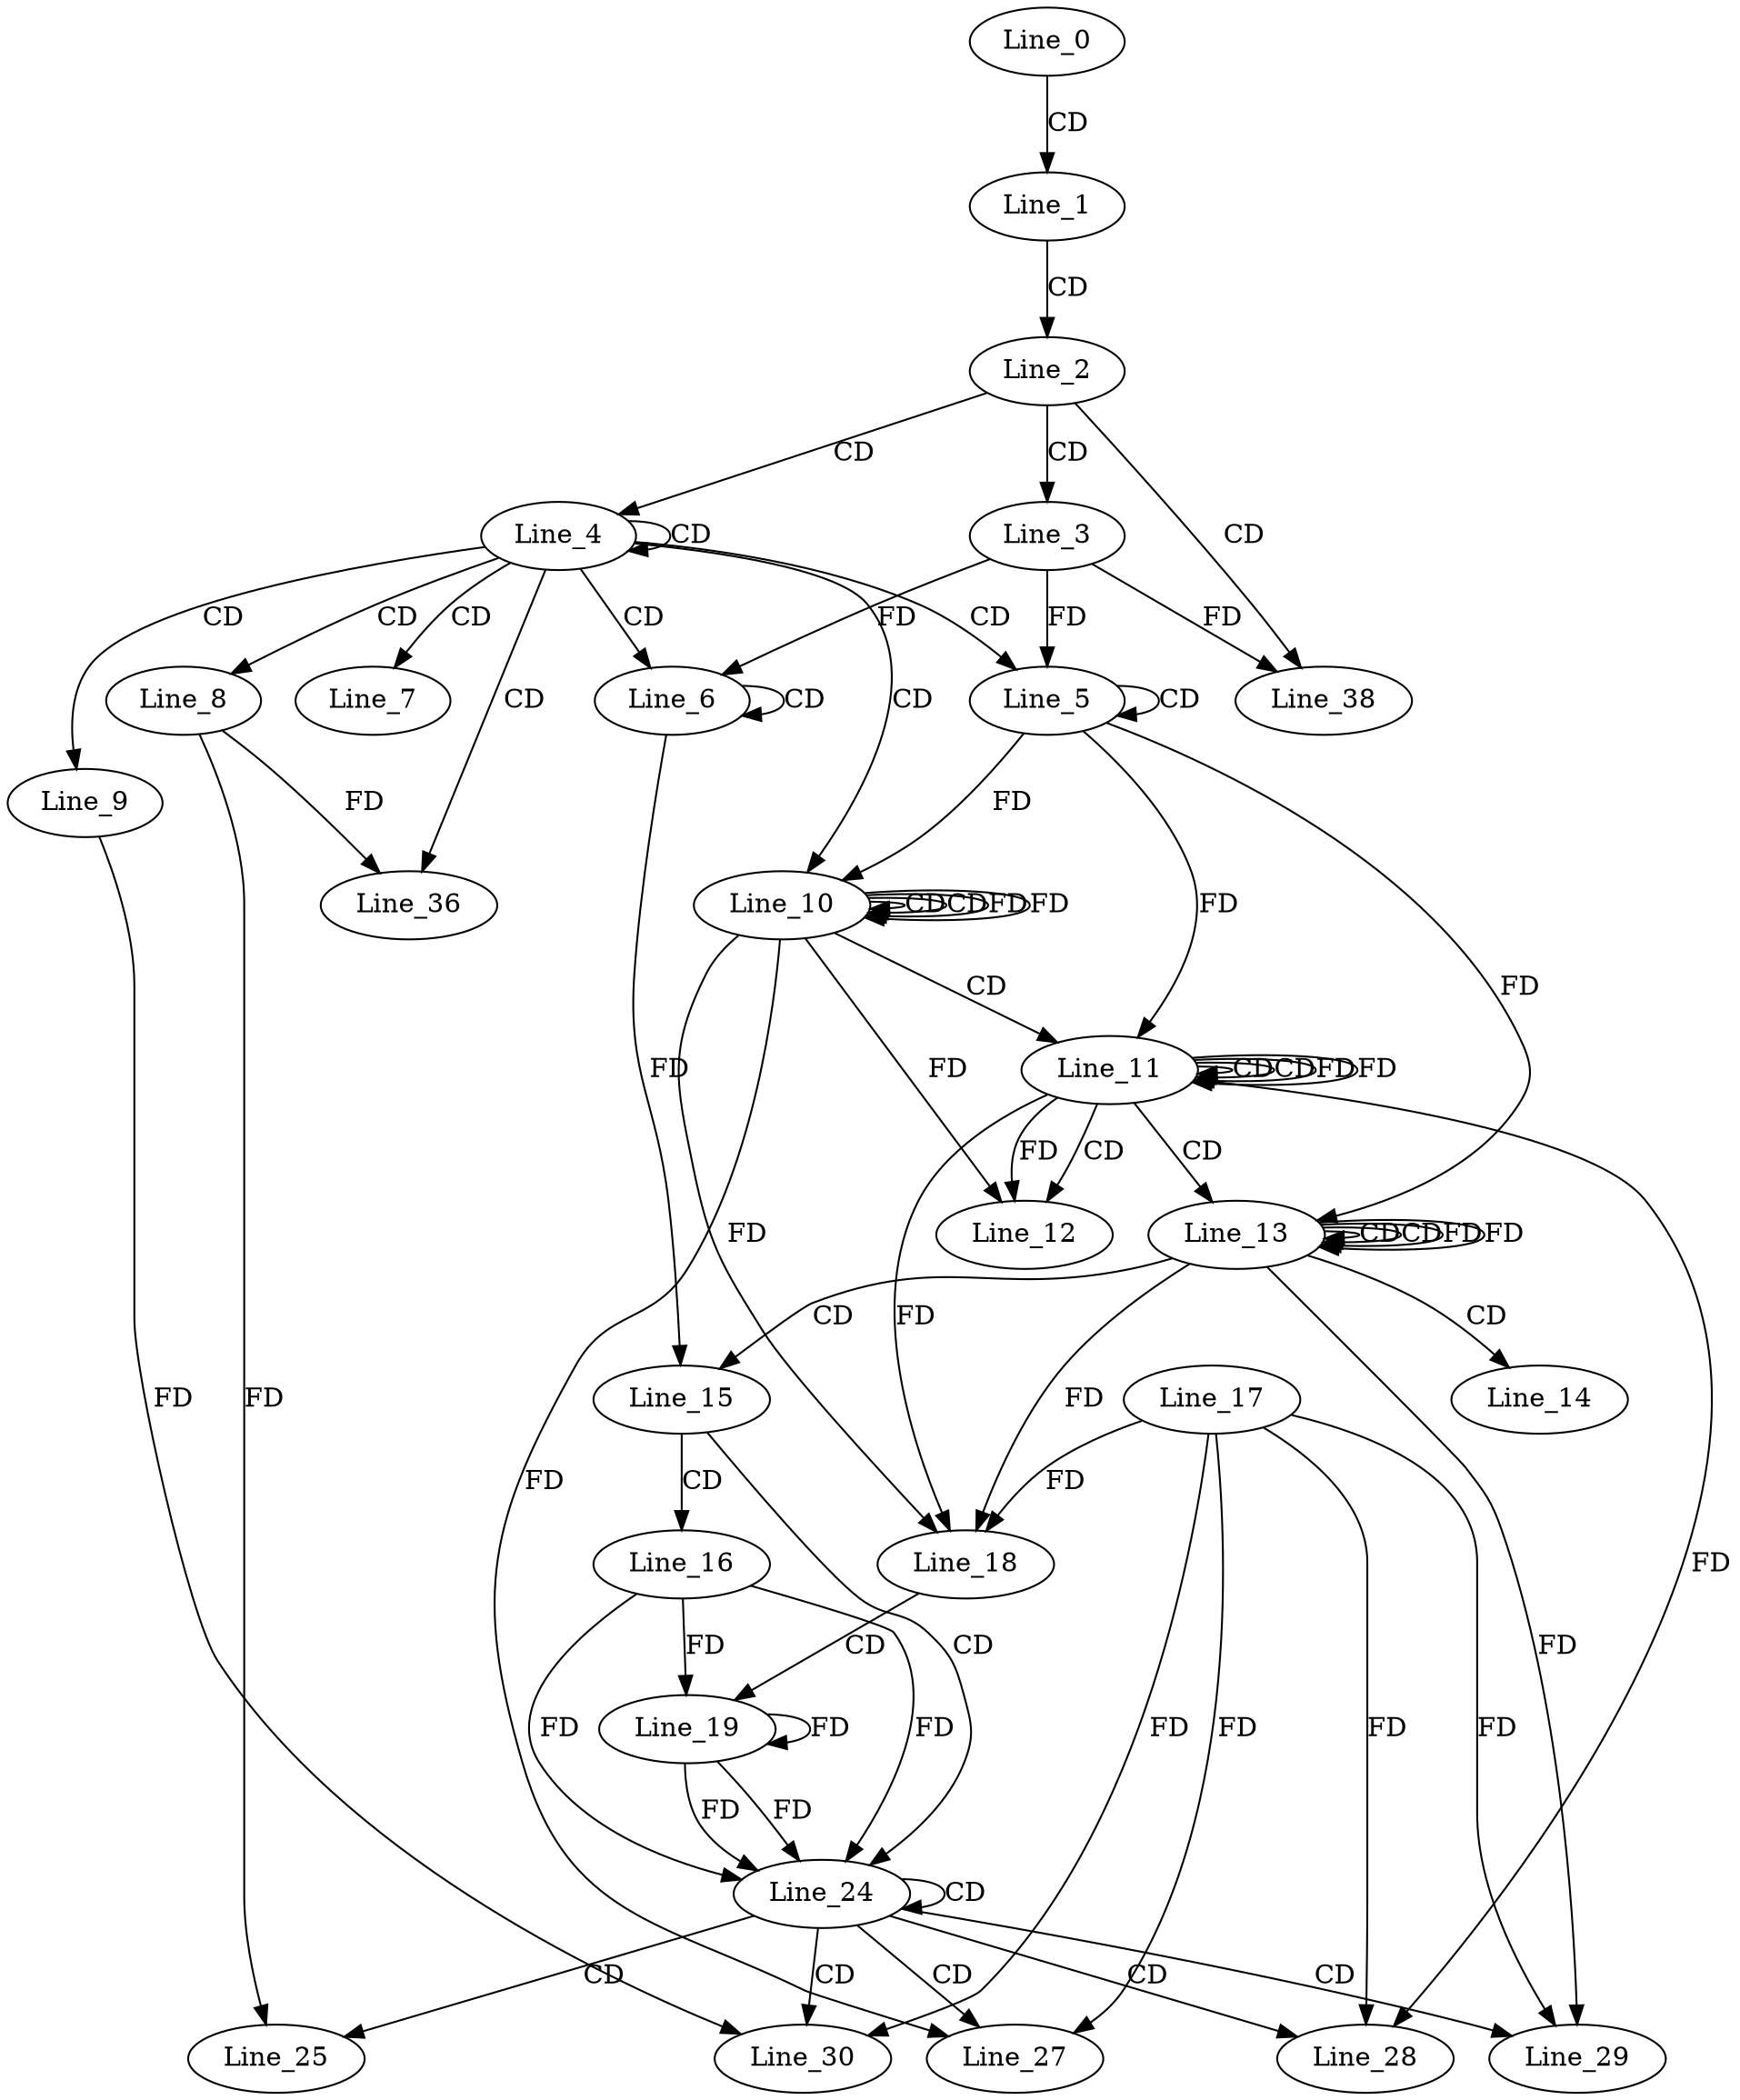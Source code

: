 digraph G {
  Line_0;
  Line_1;
  Line_2;
  Line_3;
  Line_4;
  Line_5;
  Line_5;
  Line_6;
  Line_6;
  Line_7;
  Line_8;
  Line_9;
  Line_10;
  Line_10;
  Line_10;
  Line_11;
  Line_11;
  Line_11;
  Line_12;
  Line_13;
  Line_13;
  Line_13;
  Line_14;
  Line_15;
  Line_16;
  Line_17;
  Line_18;
  Line_18;
  Line_18;
  Line_18;
  Line_19;
  Line_24;
  Line_24;
  Line_25;
  Line_27;
  Line_28;
  Line_29;
  Line_30;
  Line_36;
  Line_38;
  Line_0 -> Line_1 [ label="CD" ];
  Line_1 -> Line_2 [ label="CD" ];
  Line_2 -> Line_3 [ label="CD" ];
  Line_2 -> Line_4 [ label="CD" ];
  Line_4 -> Line_4 [ label="CD" ];
  Line_4 -> Line_5 [ label="CD" ];
  Line_5 -> Line_5 [ label="CD" ];
  Line_3 -> Line_5 [ label="FD" ];
  Line_4 -> Line_6 [ label="CD" ];
  Line_6 -> Line_6 [ label="CD" ];
  Line_3 -> Line_6 [ label="FD" ];
  Line_4 -> Line_7 [ label="CD" ];
  Line_4 -> Line_8 [ label="CD" ];
  Line_4 -> Line_9 [ label="CD" ];
  Line_4 -> Line_10 [ label="CD" ];
  Line_10 -> Line_10 [ label="CD" ];
  Line_5 -> Line_10 [ label="FD" ];
  Line_10 -> Line_10 [ label="CD" ];
  Line_10 -> Line_10 [ label="FD" ];
  Line_10 -> Line_11 [ label="CD" ];
  Line_11 -> Line_11 [ label="CD" ];
  Line_5 -> Line_11 [ label="FD" ];
  Line_11 -> Line_11 [ label="CD" ];
  Line_11 -> Line_11 [ label="FD" ];
  Line_11 -> Line_12 [ label="CD" ];
  Line_11 -> Line_12 [ label="FD" ];
  Line_10 -> Line_12 [ label="FD" ];
  Line_11 -> Line_13 [ label="CD" ];
  Line_13 -> Line_13 [ label="CD" ];
  Line_5 -> Line_13 [ label="FD" ];
  Line_13 -> Line_13 [ label="CD" ];
  Line_13 -> Line_13 [ label="FD" ];
  Line_13 -> Line_14 [ label="CD" ];
  Line_13 -> Line_15 [ label="CD" ];
  Line_6 -> Line_15 [ label="FD" ];
  Line_15 -> Line_16 [ label="CD" ];
  Line_17 -> Line_18 [ label="FD" ];
  Line_10 -> Line_18 [ label="FD" ];
  Line_11 -> Line_18 [ label="FD" ];
  Line_13 -> Line_18 [ label="FD" ];
  Line_18 -> Line_19 [ label="CD" ];
  Line_16 -> Line_19 [ label="FD" ];
  Line_19 -> Line_19 [ label="FD" ];
  Line_15 -> Line_24 [ label="CD" ];
  Line_16 -> Line_24 [ label="FD" ];
  Line_19 -> Line_24 [ label="FD" ];
  Line_24 -> Line_24 [ label="CD" ];
  Line_16 -> Line_24 [ label="FD" ];
  Line_19 -> Line_24 [ label="FD" ];
  Line_24 -> Line_25 [ label="CD" ];
  Line_8 -> Line_25 [ label="FD" ];
  Line_24 -> Line_27 [ label="CD" ];
  Line_17 -> Line_27 [ label="FD" ];
  Line_10 -> Line_27 [ label="FD" ];
  Line_24 -> Line_28 [ label="CD" ];
  Line_17 -> Line_28 [ label="FD" ];
  Line_11 -> Line_28 [ label="FD" ];
  Line_24 -> Line_29 [ label="CD" ];
  Line_17 -> Line_29 [ label="FD" ];
  Line_13 -> Line_29 [ label="FD" ];
  Line_24 -> Line_30 [ label="CD" ];
  Line_9 -> Line_30 [ label="FD" ];
  Line_17 -> Line_30 [ label="FD" ];
  Line_4 -> Line_36 [ label="CD" ];
  Line_8 -> Line_36 [ label="FD" ];
  Line_2 -> Line_38 [ label="CD" ];
  Line_3 -> Line_38 [ label="FD" ];
  Line_10 -> Line_10 [ label="FD" ];
  Line_11 -> Line_11 [ label="FD" ];
  Line_13 -> Line_13 [ label="FD" ];
}

